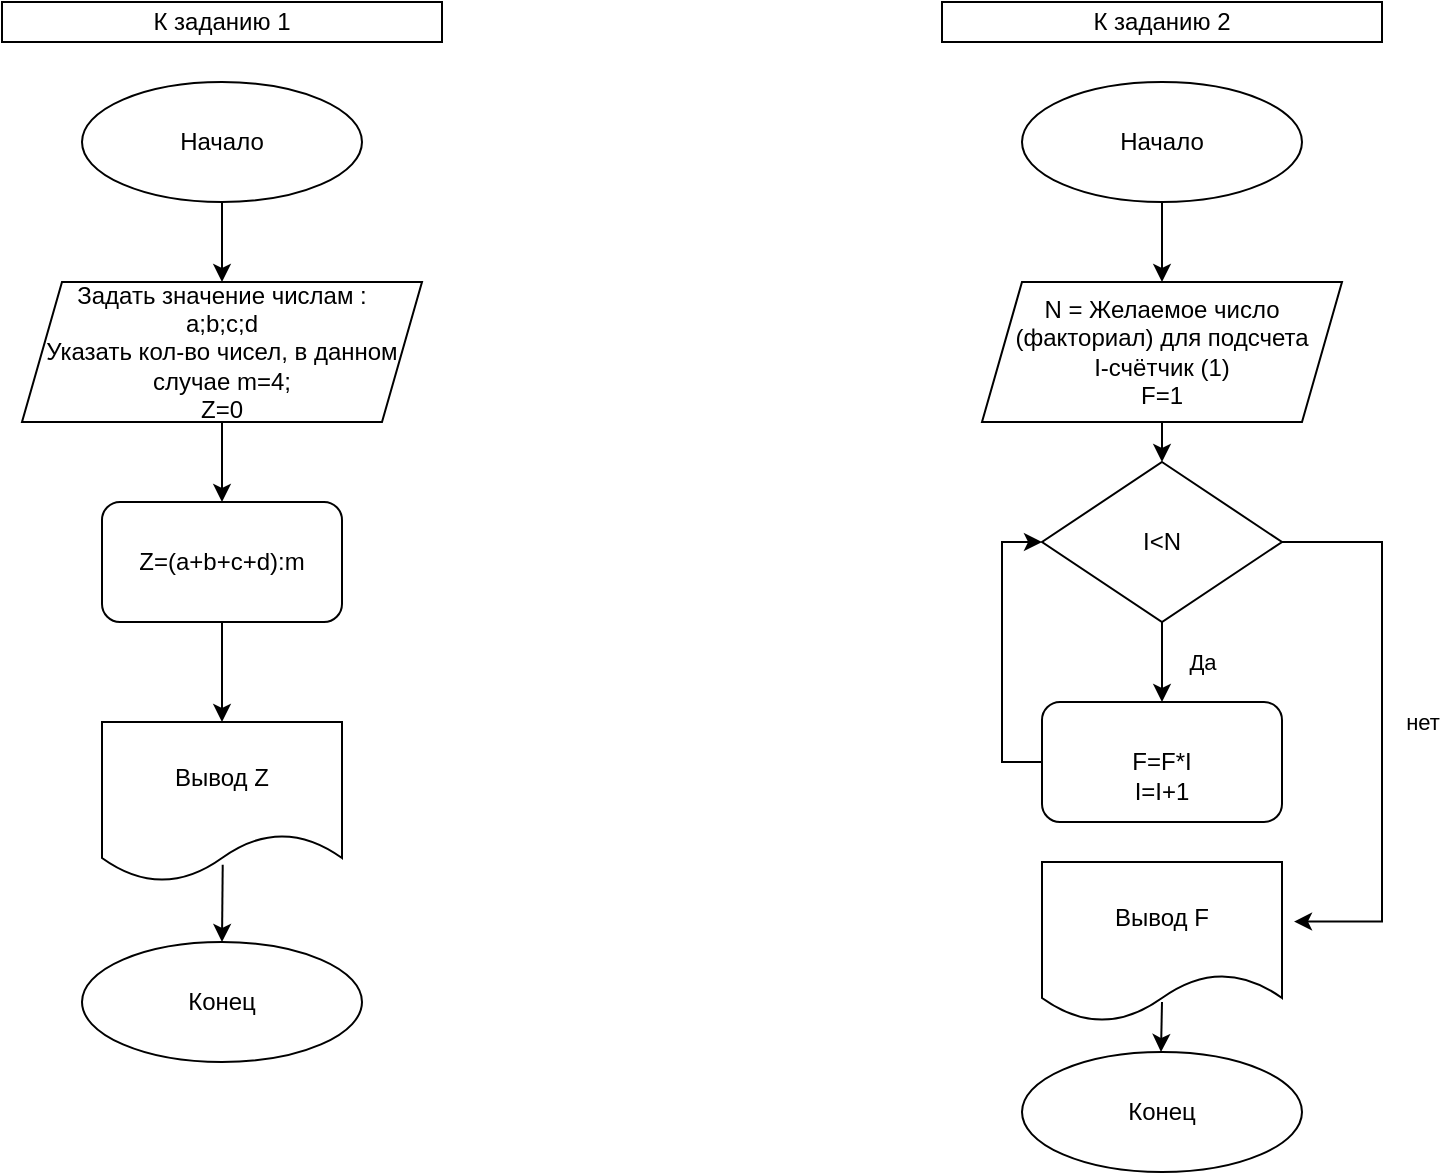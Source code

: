 <mxfile version="20.3.3" type="device"><diagram id="C5RBs43oDa-KdzZeNtuy" name="Page-1"><mxGraphModel dx="1038" dy="579" grid="1" gridSize="10" guides="1" tooltips="1" connect="1" arrows="1" fold="1" page="1" pageScale="1" pageWidth="827" pageHeight="1169" math="0" shadow="0"><root><mxCell id="WIyWlLk6GJQsqaUBKTNV-0"/><mxCell id="WIyWlLk6GJQsqaUBKTNV-1" parent="WIyWlLk6GJQsqaUBKTNV-0"/><mxCell id="EfpIMblOCqlaMLouXEYP-0" value="&lt;font style=&quot;vertical-align: inherit;&quot;&gt;&lt;font style=&quot;vertical-align: inherit;&quot;&gt;Вывод F&lt;/font&gt;&lt;/font&gt;" style="shape=document;whiteSpace=wrap;html=1;boundedLbl=1;" vertex="1" parent="WIyWlLk6GJQsqaUBKTNV-1"><mxGeometry x="560" y="430" width="120" height="80" as="geometry"/></mxCell><mxCell id="EfpIMblOCqlaMLouXEYP-3" value="" style="endArrow=classic;html=1;rounded=0;entryX=0.5;entryY=0;entryDx=0;entryDy=0;" edge="1" parent="WIyWlLk6GJQsqaUBKTNV-1"><mxGeometry width="50" height="50" relative="1" as="geometry"><mxPoint x="620" y="500" as="sourcePoint"/><mxPoint x="619.5" y="525" as="targetPoint"/></mxGeometry></mxCell><mxCell id="EfpIMblOCqlaMLouXEYP-5" value="&lt;font style=&quot;vertical-align: inherit;&quot;&gt;&lt;font style=&quot;vertical-align: inherit;&quot;&gt;Начало&lt;/font&gt;&lt;/font&gt;&lt;span style=&quot;color: rgba(0, 0, 0, 0); font-family: monospace; font-size: 0px; text-align: start;&quot;&gt;&lt;font style=&quot;vertical-align: inherit;&quot;&gt;&lt;font style=&quot;vertical-align: inherit;&quot;&gt;%3CmxGraphModel%3E%3Croot%3E%3CmxCell%20id%3D%220%22%2F%3E%3CmxCell%20id%3D%221%22%20parent%3D%220%22%2F%3E%3CmxCell%20id%3D %222%22%20value%3D%22%22%20style%3D%22rounded%3D1%3BwhiteSpace%3Dwrap%3Bhtml%3D1%3B%22%20vertex%3D%221%22%20parent%3D%221%22%3E %3CmxGeometry%20x%3D%22550%22%20y%3D%2280%22%20width%3D%22140%22%20height%3D%2240%22%20as%3D%22geometry%22%2F%3E%3C%2FmxCell %3E%3C%2Froot%3E%3C%2FmxGraphModel%3E&lt;/font&gt;&lt;/font&gt;&lt;/span&gt;" style="ellipse;whiteSpace=wrap;html=1;" vertex="1" parent="WIyWlLk6GJQsqaUBKTNV-1"><mxGeometry x="550" y="40" width="140" height="60" as="geometry"/></mxCell><mxCell id="EfpIMblOCqlaMLouXEYP-6" value="&lt;font style=&quot;vertical-align: inherit;&quot;&gt;&lt;font style=&quot;vertical-align: inherit;&quot;&gt;Конец&lt;/font&gt;&lt;/font&gt;" style="ellipse;whiteSpace=wrap;html=1;" vertex="1" parent="WIyWlLk6GJQsqaUBKTNV-1"><mxGeometry x="550" y="525" width="140" height="60" as="geometry"/></mxCell><mxCell id="EfpIMblOCqlaMLouXEYP-13" value="&lt;font style=&quot;vertical-align: inherit;&quot;&gt;&lt;font style=&quot;vertical-align: inherit;&quot;&gt;&lt;font style=&quot;vertical-align: inherit;&quot;&gt;&lt;font style=&quot;vertical-align: inherit;&quot;&gt;нет&lt;/font&gt;&lt;/font&gt;&lt;/font&gt;&lt;/font&gt;" style="edgeStyle=orthogonalEdgeStyle;rounded=0;orthogonalLoop=1;jettySize=auto;html=1;entryX=1.05;entryY=0.372;entryDx=0;entryDy=0;entryPerimeter=0;" edge="1" parent="WIyWlLk6GJQsqaUBKTNV-1" source="EfpIMblOCqlaMLouXEYP-7" target="EfpIMblOCqlaMLouXEYP-0"><mxGeometry x="-0.013" y="20" relative="1" as="geometry"><Array as="points"><mxPoint x="730" y="270"/><mxPoint x="730" y="460"/></Array><mxPoint as="offset"/></mxGeometry></mxCell><mxCell id="EfpIMblOCqlaMLouXEYP-7" value="&lt;font style=&quot;vertical-align: inherit;&quot;&gt;&lt;font style=&quot;vertical-align: inherit;&quot;&gt;&lt;font style=&quot;vertical-align: inherit;&quot;&gt;&lt;font style=&quot;vertical-align: inherit;&quot;&gt;I&amp;lt;N&lt;/font&gt;&lt;/font&gt;&lt;/font&gt;&lt;/font&gt;" style="rhombus;whiteSpace=wrap;html=1;" vertex="1" parent="WIyWlLk6GJQsqaUBKTNV-1"><mxGeometry x="560" y="230" width="120" height="80" as="geometry"/></mxCell><mxCell id="EfpIMblOCqlaMLouXEYP-8" value="" style="endArrow=classic;html=1;rounded=0;exitX=0.5;exitY=1;exitDx=0;exitDy=0;" edge="1" parent="WIyWlLk6GJQsqaUBKTNV-1" source="EfpIMblOCqlaMLouXEYP-5"><mxGeometry width="50" height="50" relative="1" as="geometry"><mxPoint x="390" y="310" as="sourcePoint"/><mxPoint x="620" y="140" as="targetPoint"/></mxGeometry></mxCell><mxCell id="EfpIMblOCqlaMLouXEYP-9" value="" style="endArrow=classic;html=1;rounded=0;entryX=0.5;entryY=0;entryDx=0;entryDy=0;exitX=0.5;exitY=1;exitDx=0;exitDy=0;" edge="1" parent="WIyWlLk6GJQsqaUBKTNV-1" target="EfpIMblOCqlaMLouXEYP-7"><mxGeometry width="50" height="50" relative="1" as="geometry"><mxPoint x="620" y="210" as="sourcePoint"/><mxPoint x="440" y="260" as="targetPoint"/></mxGeometry></mxCell><mxCell id="EfpIMblOCqlaMLouXEYP-14" style="edgeStyle=orthogonalEdgeStyle;rounded=0;orthogonalLoop=1;jettySize=auto;html=1;entryX=0;entryY=0.5;entryDx=0;entryDy=0;" edge="1" parent="WIyWlLk6GJQsqaUBKTNV-1" source="EfpIMblOCqlaMLouXEYP-11" target="EfpIMblOCqlaMLouXEYP-7"><mxGeometry relative="1" as="geometry"><Array as="points"><mxPoint x="540" y="380"/><mxPoint x="540" y="270"/></Array></mxGeometry></mxCell><mxCell id="EfpIMblOCqlaMLouXEYP-11" value="&lt;br&gt;F=F*I&lt;br&gt;I=I+1" style="rounded=1;whiteSpace=wrap;html=1;" vertex="1" parent="WIyWlLk6GJQsqaUBKTNV-1"><mxGeometry x="560" y="350" width="120" height="60" as="geometry"/></mxCell><mxCell id="EfpIMblOCqlaMLouXEYP-12" value="&lt;font style=&quot;vertical-align: inherit;&quot;&gt;&lt;font style=&quot;vertical-align: inherit;&quot;&gt;Да&lt;/font&gt;&lt;/font&gt;" style="endArrow=classic;html=1;rounded=0;exitX=0.5;exitY=1;exitDx=0;exitDy=0;entryX=0.5;entryY=0;entryDx=0;entryDy=0;" edge="1" parent="WIyWlLk6GJQsqaUBKTNV-1" source="EfpIMblOCqlaMLouXEYP-7" target="EfpIMblOCqlaMLouXEYP-11"><mxGeometry y="20" width="50" height="50" relative="1" as="geometry"><mxPoint x="390" y="300" as="sourcePoint"/><mxPoint x="550" y="340" as="targetPoint"/><mxPoint as="offset"/></mxGeometry></mxCell><mxCell id="EfpIMblOCqlaMLouXEYP-15" value="&lt;font style=&quot;vertical-align: inherit;&quot;&gt;&lt;font style=&quot;vertical-align: inherit;&quot;&gt;Начало&lt;/font&gt;&lt;/font&gt;&lt;span style=&quot;color: rgba(0, 0, 0, 0); font-family: monospace; font-size: 0px; text-align: start;&quot;&gt;&lt;font style=&quot;vertical-align: inherit;&quot;&gt;&lt;font style=&quot;vertical-align: inherit;&quot;&gt;%3CmxGraphModel%3E%3Croot%3E%3CmxCell%20id%3D%220%22%2F%3E%3CmxCell%20id%3D%221%22%20parent%3D%220%22%2F%3E%3CmxCell%20id%3D %222%22%20value%3D%22%22%20style%3D%22rounded%3D1%3BwhiteSpace%3Dwrap%3Bhtml%3D1%3B%22%20vertex%3D%221%22%20parent%3D%221%22%3E %3CmxGeometry%20x%3D%22550%22%20y%3D%2280%22%20width%3D%22140%22%20height%3D%2240%22%20as%3D%22geometry%22%2F%3E%3C%2FmxCell %3E%3C%2Froot%3E%3C%2FmxGraphModel%3E&lt;/font&gt;&lt;/font&gt;&lt;/span&gt;" style="ellipse;whiteSpace=wrap;html=1;" vertex="1" parent="WIyWlLk6GJQsqaUBKTNV-1"><mxGeometry x="80" y="40" width="140" height="60" as="geometry"/></mxCell><mxCell id="EfpIMblOCqlaMLouXEYP-17" value="&lt;font style=&quot;vertical-align: inherit;&quot;&gt;&lt;font style=&quot;vertical-align: inherit;&quot;&gt;Вывод Z&lt;/font&gt;&lt;/font&gt;" style="shape=document;whiteSpace=wrap;html=1;boundedLbl=1;" vertex="1" parent="WIyWlLk6GJQsqaUBKTNV-1"><mxGeometry x="90" y="360" width="120" height="80" as="geometry"/></mxCell><mxCell id="EfpIMblOCqlaMLouXEYP-18" value="&lt;font style=&quot;vertical-align: inherit;&quot;&gt;&lt;font style=&quot;vertical-align: inherit;&quot;&gt;Конец&lt;/font&gt;&lt;/font&gt;" style="ellipse;whiteSpace=wrap;html=1;" vertex="1" parent="WIyWlLk6GJQsqaUBKTNV-1"><mxGeometry x="80" y="470" width="140" height="60" as="geometry"/></mxCell><mxCell id="EfpIMblOCqlaMLouXEYP-19" value="&lt;font style=&quot;vertical-align: inherit;&quot;&gt;N = Желаемое число (факториал) для подсчета&lt;/font&gt;&lt;br&gt;&lt;font style=&quot;vertical-align: inherit;&quot;&gt;I-счётчик (1)&lt;br&gt;&lt;/font&gt;F=1" style="shape=parallelogram;perimeter=parallelogramPerimeter;whiteSpace=wrap;html=1;fixedSize=1;" vertex="1" parent="WIyWlLk6GJQsqaUBKTNV-1"><mxGeometry x="530" y="140" width="180" height="70" as="geometry"/></mxCell><mxCell id="EfpIMblOCqlaMLouXEYP-20" value="Задать значение числам :&lt;br&gt;а;b;c;d&lt;br&gt;Указать кол-во чисел, в данном случае m=4;&lt;br&gt;Z=0" style="shape=parallelogram;perimeter=parallelogramPerimeter;whiteSpace=wrap;html=1;fixedSize=1;" vertex="1" parent="WIyWlLk6GJQsqaUBKTNV-1"><mxGeometry x="50" y="140" width="200" height="70" as="geometry"/></mxCell><mxCell id="EfpIMblOCqlaMLouXEYP-21" value="Z=(a+b+c+d):m" style="rounded=1;whiteSpace=wrap;html=1;" vertex="1" parent="WIyWlLk6GJQsqaUBKTNV-1"><mxGeometry x="90" y="250" width="120" height="60" as="geometry"/></mxCell><mxCell id="EfpIMblOCqlaMLouXEYP-22" value="" style="endArrow=classic;html=1;rounded=0;entryX=0.5;entryY=0;entryDx=0;entryDy=0;exitX=0.503;exitY=0.892;exitDx=0;exitDy=0;exitPerimeter=0;" edge="1" parent="WIyWlLk6GJQsqaUBKTNV-1" source="EfpIMblOCqlaMLouXEYP-17" target="EfpIMblOCqlaMLouXEYP-18"><mxGeometry width="50" height="50" relative="1" as="geometry"><mxPoint x="380" y="280" as="sourcePoint"/><mxPoint x="360" y="290" as="targetPoint"/></mxGeometry></mxCell><mxCell id="EfpIMblOCqlaMLouXEYP-23" value="" style="endArrow=classic;html=1;rounded=0;exitX=0.5;exitY=1;exitDx=0;exitDy=0;entryX=0.5;entryY=0;entryDx=0;entryDy=0;" edge="1" parent="WIyWlLk6GJQsqaUBKTNV-1" source="EfpIMblOCqlaMLouXEYP-21" target="EfpIMblOCqlaMLouXEYP-17"><mxGeometry width="50" height="50" relative="1" as="geometry"><mxPoint x="380" y="280" as="sourcePoint"/><mxPoint x="430" y="230" as="targetPoint"/></mxGeometry></mxCell><mxCell id="EfpIMblOCqlaMLouXEYP-24" value="" style="endArrow=classic;html=1;rounded=0;exitX=0.5;exitY=1;exitDx=0;exitDy=0;entryX=0.5;entryY=0;entryDx=0;entryDy=0;" edge="1" parent="WIyWlLk6GJQsqaUBKTNV-1" source="EfpIMblOCqlaMLouXEYP-20" target="EfpIMblOCqlaMLouXEYP-21"><mxGeometry width="50" height="50" relative="1" as="geometry"><mxPoint x="380" y="280" as="sourcePoint"/><mxPoint x="430" y="230" as="targetPoint"/></mxGeometry></mxCell><mxCell id="EfpIMblOCqlaMLouXEYP-25" value="" style="endArrow=classic;html=1;rounded=0;exitX=0.5;exitY=1;exitDx=0;exitDy=0;entryX=0.5;entryY=0;entryDx=0;entryDy=0;" edge="1" parent="WIyWlLk6GJQsqaUBKTNV-1" source="EfpIMblOCqlaMLouXEYP-15" target="EfpIMblOCqlaMLouXEYP-20"><mxGeometry width="50" height="50" relative="1" as="geometry"><mxPoint x="380" y="280" as="sourcePoint"/><mxPoint x="430" y="230" as="targetPoint"/></mxGeometry></mxCell><mxCell id="EfpIMblOCqlaMLouXEYP-26" value="К заданию 1" style="rounded=0;whiteSpace=wrap;html=1;" vertex="1" parent="WIyWlLk6GJQsqaUBKTNV-1"><mxGeometry x="40" width="220" height="20" as="geometry"/></mxCell><mxCell id="EfpIMblOCqlaMLouXEYP-27" value="К заданию 2" style="rounded=0;whiteSpace=wrap;html=1;" vertex="1" parent="WIyWlLk6GJQsqaUBKTNV-1"><mxGeometry x="510" width="220" height="20" as="geometry"/></mxCell></root></mxGraphModel></diagram></mxfile>